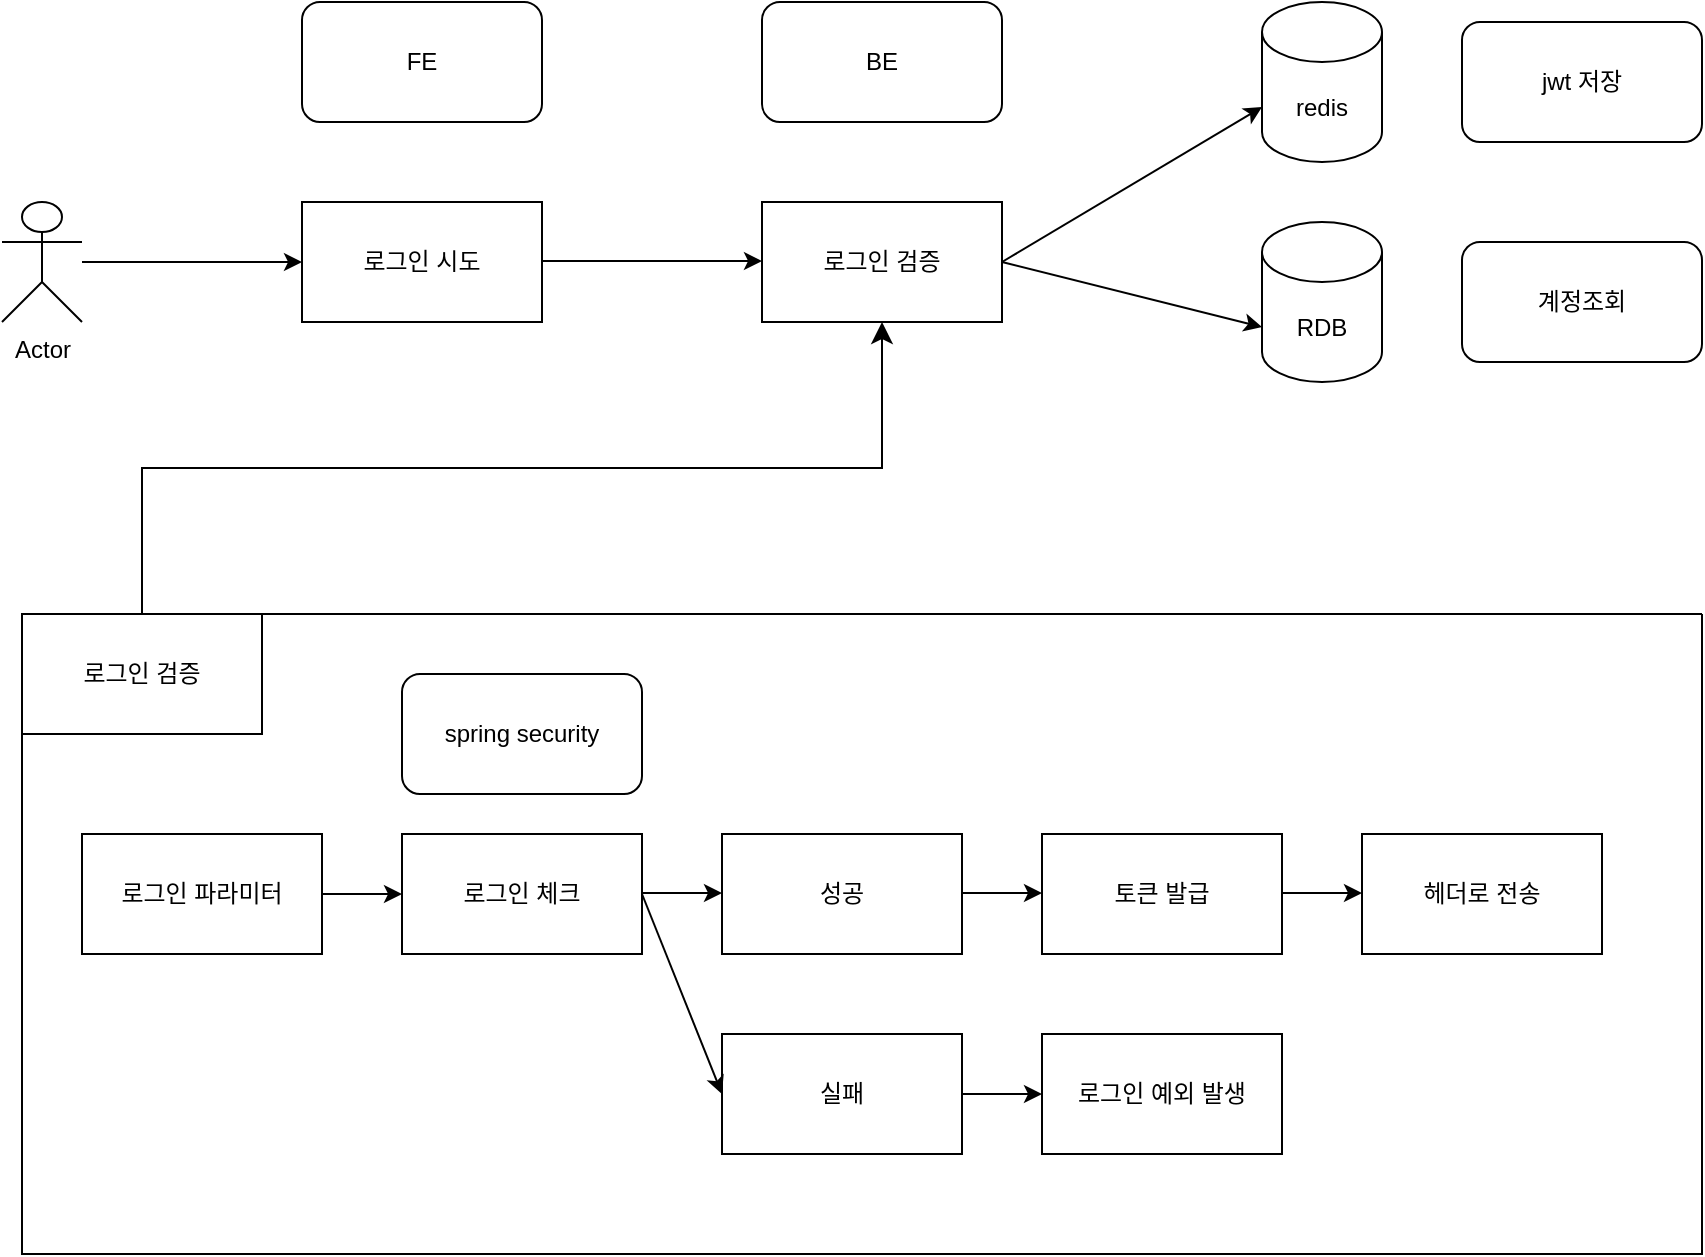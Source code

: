 <mxfile version="23.1.1" type="github">
  <diagram id="C5RBs43oDa-KdzZeNtuy" name="Page-1">
    <mxGraphModel dx="1386" dy="913" grid="1" gridSize="10" guides="1" tooltips="1" connect="1" arrows="1" fold="1" page="1" pageScale="1" pageWidth="1169" pageHeight="827" math="0" shadow="0">
      <root>
        <mxCell id="WIyWlLk6GJQsqaUBKTNV-0" />
        <mxCell id="WIyWlLk6GJQsqaUBKTNV-1" parent="WIyWlLk6GJQsqaUBKTNV-0" />
        <mxCell id="8GiJINHcV0jm0DNlGFCi-0" value="Actor" style="shape=umlActor;verticalLabelPosition=bottom;verticalAlign=top;html=1;outlineConnect=0;" parent="WIyWlLk6GJQsqaUBKTNV-1" vertex="1">
          <mxGeometry x="40" y="164" width="40" height="60" as="geometry" />
        </mxCell>
        <mxCell id="8GiJINHcV0jm0DNlGFCi-1" value="로그인 시도" style="rounded=0;whiteSpace=wrap;html=1;" parent="WIyWlLk6GJQsqaUBKTNV-1" vertex="1">
          <mxGeometry x="190" y="164" width="120" height="60" as="geometry" />
        </mxCell>
        <mxCell id="8GiJINHcV0jm0DNlGFCi-2" value="로그인 검증" style="rounded=0;whiteSpace=wrap;html=1;" parent="WIyWlLk6GJQsqaUBKTNV-1" vertex="1">
          <mxGeometry x="420" y="164" width="120" height="60" as="geometry" />
        </mxCell>
        <mxCell id="8GiJINHcV0jm0DNlGFCi-6" value="FE" style="rounded=1;whiteSpace=wrap;html=1;" parent="WIyWlLk6GJQsqaUBKTNV-1" vertex="1">
          <mxGeometry x="190" y="64" width="120" height="60" as="geometry" />
        </mxCell>
        <mxCell id="8GiJINHcV0jm0DNlGFCi-7" value="BE" style="rounded=1;whiteSpace=wrap;html=1;" parent="WIyWlLk6GJQsqaUBKTNV-1" vertex="1">
          <mxGeometry x="420" y="64" width="120" height="60" as="geometry" />
        </mxCell>
        <mxCell id="8GiJINHcV0jm0DNlGFCi-8" value="redis" style="shape=cylinder3;whiteSpace=wrap;html=1;boundedLbl=1;backgroundOutline=1;size=15;" parent="WIyWlLk6GJQsqaUBKTNV-1" vertex="1">
          <mxGeometry x="670" y="64" width="60" height="80" as="geometry" />
        </mxCell>
        <mxCell id="8GiJINHcV0jm0DNlGFCi-9" value="RDB" style="shape=cylinder3;whiteSpace=wrap;html=1;boundedLbl=1;backgroundOutline=1;size=15;" parent="WIyWlLk6GJQsqaUBKTNV-1" vertex="1">
          <mxGeometry x="670" y="174" width="60" height="80" as="geometry" />
        </mxCell>
        <mxCell id="8GiJINHcV0jm0DNlGFCi-12" value="" style="endArrow=classic;html=1;rounded=0;entryX=0;entryY=0.5;entryDx=0;entryDy=0;" parent="WIyWlLk6GJQsqaUBKTNV-1" source="8GiJINHcV0jm0DNlGFCi-0" target="8GiJINHcV0jm0DNlGFCi-1" edge="1">
          <mxGeometry width="50" height="50" relative="1" as="geometry">
            <mxPoint x="530" y="334" as="sourcePoint" />
            <mxPoint x="580" y="284" as="targetPoint" />
          </mxGeometry>
        </mxCell>
        <mxCell id="8GiJINHcV0jm0DNlGFCi-13" value="" style="endArrow=classic;html=1;rounded=0;entryX=0;entryY=0.5;entryDx=0;entryDy=0;" parent="WIyWlLk6GJQsqaUBKTNV-1" edge="1">
          <mxGeometry width="50" height="50" relative="1" as="geometry">
            <mxPoint x="310" y="193.5" as="sourcePoint" />
            <mxPoint x="420" y="193.5" as="targetPoint" />
            <Array as="points">
              <mxPoint x="360" y="193.5" />
            </Array>
          </mxGeometry>
        </mxCell>
        <mxCell id="8GiJINHcV0jm0DNlGFCi-18" value="" style="endArrow=classic;html=1;rounded=0;exitX=1;exitY=0.5;exitDx=0;exitDy=0;entryX=0;entryY=0;entryDx=0;entryDy=52.5;entryPerimeter=0;" parent="WIyWlLk6GJQsqaUBKTNV-1" source="8GiJINHcV0jm0DNlGFCi-2" target="8GiJINHcV0jm0DNlGFCi-9" edge="1">
          <mxGeometry width="50" height="50" relative="1" as="geometry">
            <mxPoint x="530" y="350" as="sourcePoint" />
            <mxPoint x="580" y="300" as="targetPoint" />
          </mxGeometry>
        </mxCell>
        <mxCell id="8GiJINHcV0jm0DNlGFCi-19" value="" style="endArrow=classic;html=1;rounded=0;entryX=0;entryY=0;entryDx=0;entryDy=52.5;entryPerimeter=0;exitX=1;exitY=0.5;exitDx=0;exitDy=0;" parent="WIyWlLk6GJQsqaUBKTNV-1" source="8GiJINHcV0jm0DNlGFCi-2" target="8GiJINHcV0jm0DNlGFCi-8" edge="1">
          <mxGeometry width="50" height="50" relative="1" as="geometry">
            <mxPoint x="540" y="100" as="sourcePoint" />
            <mxPoint x="590" y="50" as="targetPoint" />
          </mxGeometry>
        </mxCell>
        <mxCell id="8GiJINHcV0jm0DNlGFCi-20" value="jwt 저장" style="rounded=1;whiteSpace=wrap;html=1;" parent="WIyWlLk6GJQsqaUBKTNV-1" vertex="1">
          <mxGeometry x="770" y="74" width="120" height="60" as="geometry" />
        </mxCell>
        <mxCell id="8GiJINHcV0jm0DNlGFCi-21" value="계정조회" style="rounded=1;whiteSpace=wrap;html=1;" parent="WIyWlLk6GJQsqaUBKTNV-1" vertex="1">
          <mxGeometry x="770" y="184" width="120" height="60" as="geometry" />
        </mxCell>
        <mxCell id="8GiJINHcV0jm0DNlGFCi-22" value="" style="edgeStyle=elbowEdgeStyle;elbow=vertical;endArrow=classic;html=1;curved=0;rounded=0;endSize=8;startSize=8;exitX=0.5;exitY=0;exitDx=0;exitDy=0;" parent="WIyWlLk6GJQsqaUBKTNV-1" edge="1" source="mw6NqvUpDxh2f4Y7yOHA-0">
          <mxGeometry width="50" height="50" relative="1" as="geometry">
            <mxPoint x="50" y="390" as="sourcePoint" />
            <mxPoint x="480" y="224" as="targetPoint" />
          </mxGeometry>
        </mxCell>
        <mxCell id="8GiJINHcV0jm0DNlGFCi-23" value="로그인 파라미터" style="rounded=0;whiteSpace=wrap;html=1;" parent="WIyWlLk6GJQsqaUBKTNV-1" vertex="1">
          <mxGeometry x="80" y="480" width="120" height="60" as="geometry" />
        </mxCell>
        <mxCell id="8GiJINHcV0jm0DNlGFCi-24" value="로그인 체크" style="rounded=0;whiteSpace=wrap;html=1;" parent="WIyWlLk6GJQsqaUBKTNV-1" vertex="1">
          <mxGeometry x="240" y="480" width="120" height="60" as="geometry" />
        </mxCell>
        <mxCell id="8GiJINHcV0jm0DNlGFCi-25" value="spring security" style="rounded=1;whiteSpace=wrap;html=1;" parent="WIyWlLk6GJQsqaUBKTNV-1" vertex="1">
          <mxGeometry x="240" y="400" width="120" height="60" as="geometry" />
        </mxCell>
        <mxCell id="8GiJINHcV0jm0DNlGFCi-26" value="성공" style="rounded=0;whiteSpace=wrap;html=1;" parent="WIyWlLk6GJQsqaUBKTNV-1" vertex="1">
          <mxGeometry x="400" y="480" width="120" height="60" as="geometry" />
        </mxCell>
        <mxCell id="8GiJINHcV0jm0DNlGFCi-27" value="실패" style="rounded=0;whiteSpace=wrap;html=1;" parent="WIyWlLk6GJQsqaUBKTNV-1" vertex="1">
          <mxGeometry x="400" y="580" width="120" height="60" as="geometry" />
        </mxCell>
        <mxCell id="8GiJINHcV0jm0DNlGFCi-28" value="" style="endArrow=classic;html=1;rounded=0;entryX=0;entryY=0.5;entryDx=0;entryDy=0;" parent="WIyWlLk6GJQsqaUBKTNV-1" target="8GiJINHcV0jm0DNlGFCi-24" edge="1">
          <mxGeometry width="50" height="50" relative="1" as="geometry">
            <mxPoint x="200" y="510" as="sourcePoint" />
            <mxPoint x="250" y="460" as="targetPoint" />
          </mxGeometry>
        </mxCell>
        <mxCell id="8GiJINHcV0jm0DNlGFCi-29" value="" style="endArrow=classic;html=1;rounded=0;" parent="WIyWlLk6GJQsqaUBKTNV-1" edge="1">
          <mxGeometry width="50" height="50" relative="1" as="geometry">
            <mxPoint x="360" y="509.5" as="sourcePoint" />
            <mxPoint x="400" y="509.5" as="targetPoint" />
          </mxGeometry>
        </mxCell>
        <mxCell id="8GiJINHcV0jm0DNlGFCi-30" value="" style="endArrow=classic;html=1;rounded=0;exitX=1;exitY=0.5;exitDx=0;exitDy=0;entryX=0;entryY=0.5;entryDx=0;entryDy=0;" parent="WIyWlLk6GJQsqaUBKTNV-1" source="8GiJINHcV0jm0DNlGFCi-24" target="8GiJINHcV0jm0DNlGFCi-27" edge="1">
          <mxGeometry width="50" height="50" relative="1" as="geometry">
            <mxPoint x="530" y="660" as="sourcePoint" />
            <mxPoint x="580" y="610" as="targetPoint" />
          </mxGeometry>
        </mxCell>
        <mxCell id="8GiJINHcV0jm0DNlGFCi-31" value="토큰 발급" style="rounded=0;whiteSpace=wrap;html=1;" parent="WIyWlLk6GJQsqaUBKTNV-1" vertex="1">
          <mxGeometry x="560" y="480" width="120" height="60" as="geometry" />
        </mxCell>
        <mxCell id="8GiJINHcV0jm0DNlGFCi-32" value="" style="endArrow=classic;html=1;rounded=0;" parent="WIyWlLk6GJQsqaUBKTNV-1" edge="1">
          <mxGeometry width="50" height="50" relative="1" as="geometry">
            <mxPoint x="520" y="509.5" as="sourcePoint" />
            <mxPoint x="560" y="509.5" as="targetPoint" />
          </mxGeometry>
        </mxCell>
        <mxCell id="8GiJINHcV0jm0DNlGFCi-33" value="로그인 예외 발생" style="rounded=0;whiteSpace=wrap;html=1;" parent="WIyWlLk6GJQsqaUBKTNV-1" vertex="1">
          <mxGeometry x="560" y="580" width="120" height="60" as="geometry" />
        </mxCell>
        <mxCell id="8GiJINHcV0jm0DNlGFCi-34" value="" style="endArrow=classic;html=1;rounded=0;exitX=1;exitY=0.5;exitDx=0;exitDy=0;" parent="WIyWlLk6GJQsqaUBKTNV-1" source="8GiJINHcV0jm0DNlGFCi-27" edge="1">
          <mxGeometry width="50" height="50" relative="1" as="geometry">
            <mxPoint x="530" y="660" as="sourcePoint" />
            <mxPoint x="560" y="610" as="targetPoint" />
          </mxGeometry>
        </mxCell>
        <mxCell id="8GiJINHcV0jm0DNlGFCi-35" value="헤더로 전송" style="rounded=0;whiteSpace=wrap;html=1;" parent="WIyWlLk6GJQsqaUBKTNV-1" vertex="1">
          <mxGeometry x="720" y="480" width="120" height="60" as="geometry" />
        </mxCell>
        <mxCell id="8GiJINHcV0jm0DNlGFCi-36" value="" style="endArrow=classic;html=1;rounded=0;" parent="WIyWlLk6GJQsqaUBKTNV-1" edge="1">
          <mxGeometry width="50" height="50" relative="1" as="geometry">
            <mxPoint x="680" y="509.5" as="sourcePoint" />
            <mxPoint x="720" y="509.5" as="targetPoint" />
          </mxGeometry>
        </mxCell>
        <mxCell id="mw6NqvUpDxh2f4Y7yOHA-2" value="" style="swimlane;startSize=0;" vertex="1" parent="WIyWlLk6GJQsqaUBKTNV-1">
          <mxGeometry x="50" y="370" width="840" height="320" as="geometry" />
        </mxCell>
        <mxCell id="mw6NqvUpDxh2f4Y7yOHA-0" value="로그인 검증" style="rounded=0;whiteSpace=wrap;html=1;" vertex="1" parent="mw6NqvUpDxh2f4Y7yOHA-2">
          <mxGeometry width="120" height="60" as="geometry" />
        </mxCell>
      </root>
    </mxGraphModel>
  </diagram>
</mxfile>
